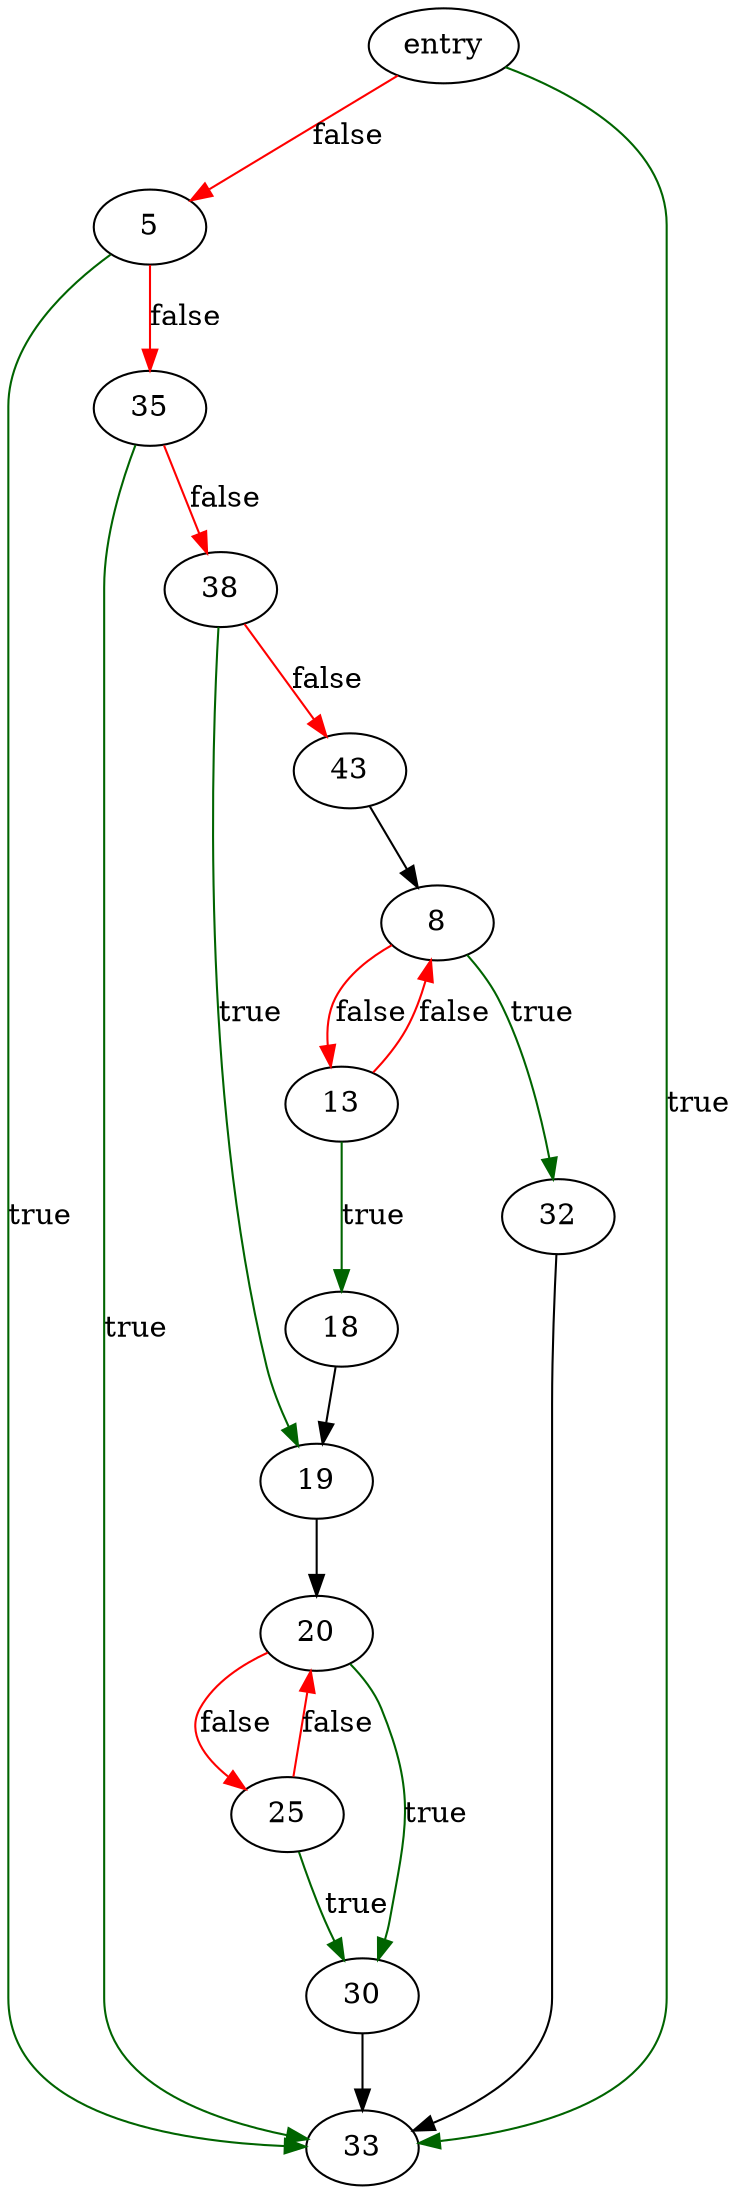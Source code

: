 digraph "lookup_zone" {
	// Node definitions.
	2 [label=entry];
	5;
	8;
	13;
	18;
	19;
	20;
	25;
	30;
	32;
	33;
	35;
	38;
	43;

	// Edge definitions.
	2 -> 5 [
		color=red
		label=false
	];
	2 -> 33 [
		color=darkgreen
		label=true
	];
	5 -> 33 [
		color=darkgreen
		label=true
	];
	5 -> 35 [
		color=red
		label=false
	];
	8 -> 13 [
		color=red
		label=false
	];
	8 -> 32 [
		color=darkgreen
		label=true
	];
	13 -> 8 [
		color=red
		label=false
	];
	13 -> 18 [
		color=darkgreen
		label=true
	];
	18 -> 19;
	19 -> 20;
	20 -> 25 [
		color=red
		label=false
	];
	20 -> 30 [
		color=darkgreen
		label=true
	];
	25 -> 20 [
		color=red
		label=false
	];
	25 -> 30 [
		color=darkgreen
		label=true
	];
	30 -> 33;
	32 -> 33;
	35 -> 33 [
		color=darkgreen
		label=true
	];
	35 -> 38 [
		color=red
		label=false
	];
	38 -> 19 [
		color=darkgreen
		label=true
	];
	38 -> 43 [
		color=red
		label=false
	];
	43 -> 8;
}
